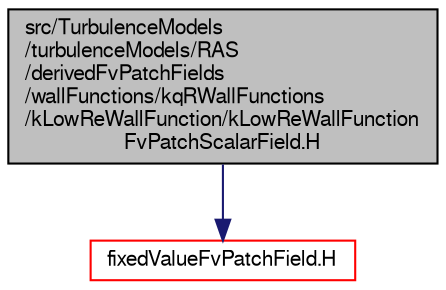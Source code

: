 digraph "src/TurbulenceModels/turbulenceModels/RAS/derivedFvPatchFields/wallFunctions/kqRWallFunctions/kLowReWallFunction/kLowReWallFunctionFvPatchScalarField.H"
{
  bgcolor="transparent";
  edge [fontname="FreeSans",fontsize="10",labelfontname="FreeSans",labelfontsize="10"];
  node [fontname="FreeSans",fontsize="10",shape=record];
  Node0 [label="src/TurbulenceModels\l/turbulenceModels/RAS\l/derivedFvPatchFields\l/wallFunctions/kqRWallFunctions\l/kLowReWallFunction/kLowReWallFunction\lFvPatchScalarField.H",height=0.2,width=0.4,color="black", fillcolor="grey75", style="filled", fontcolor="black"];
  Node0 -> Node1 [color="midnightblue",fontsize="10",style="solid",fontname="FreeSans"];
  Node1 [label="fixedValueFvPatchField.H",height=0.2,width=0.4,color="red",URL="$a01478.html"];
}
